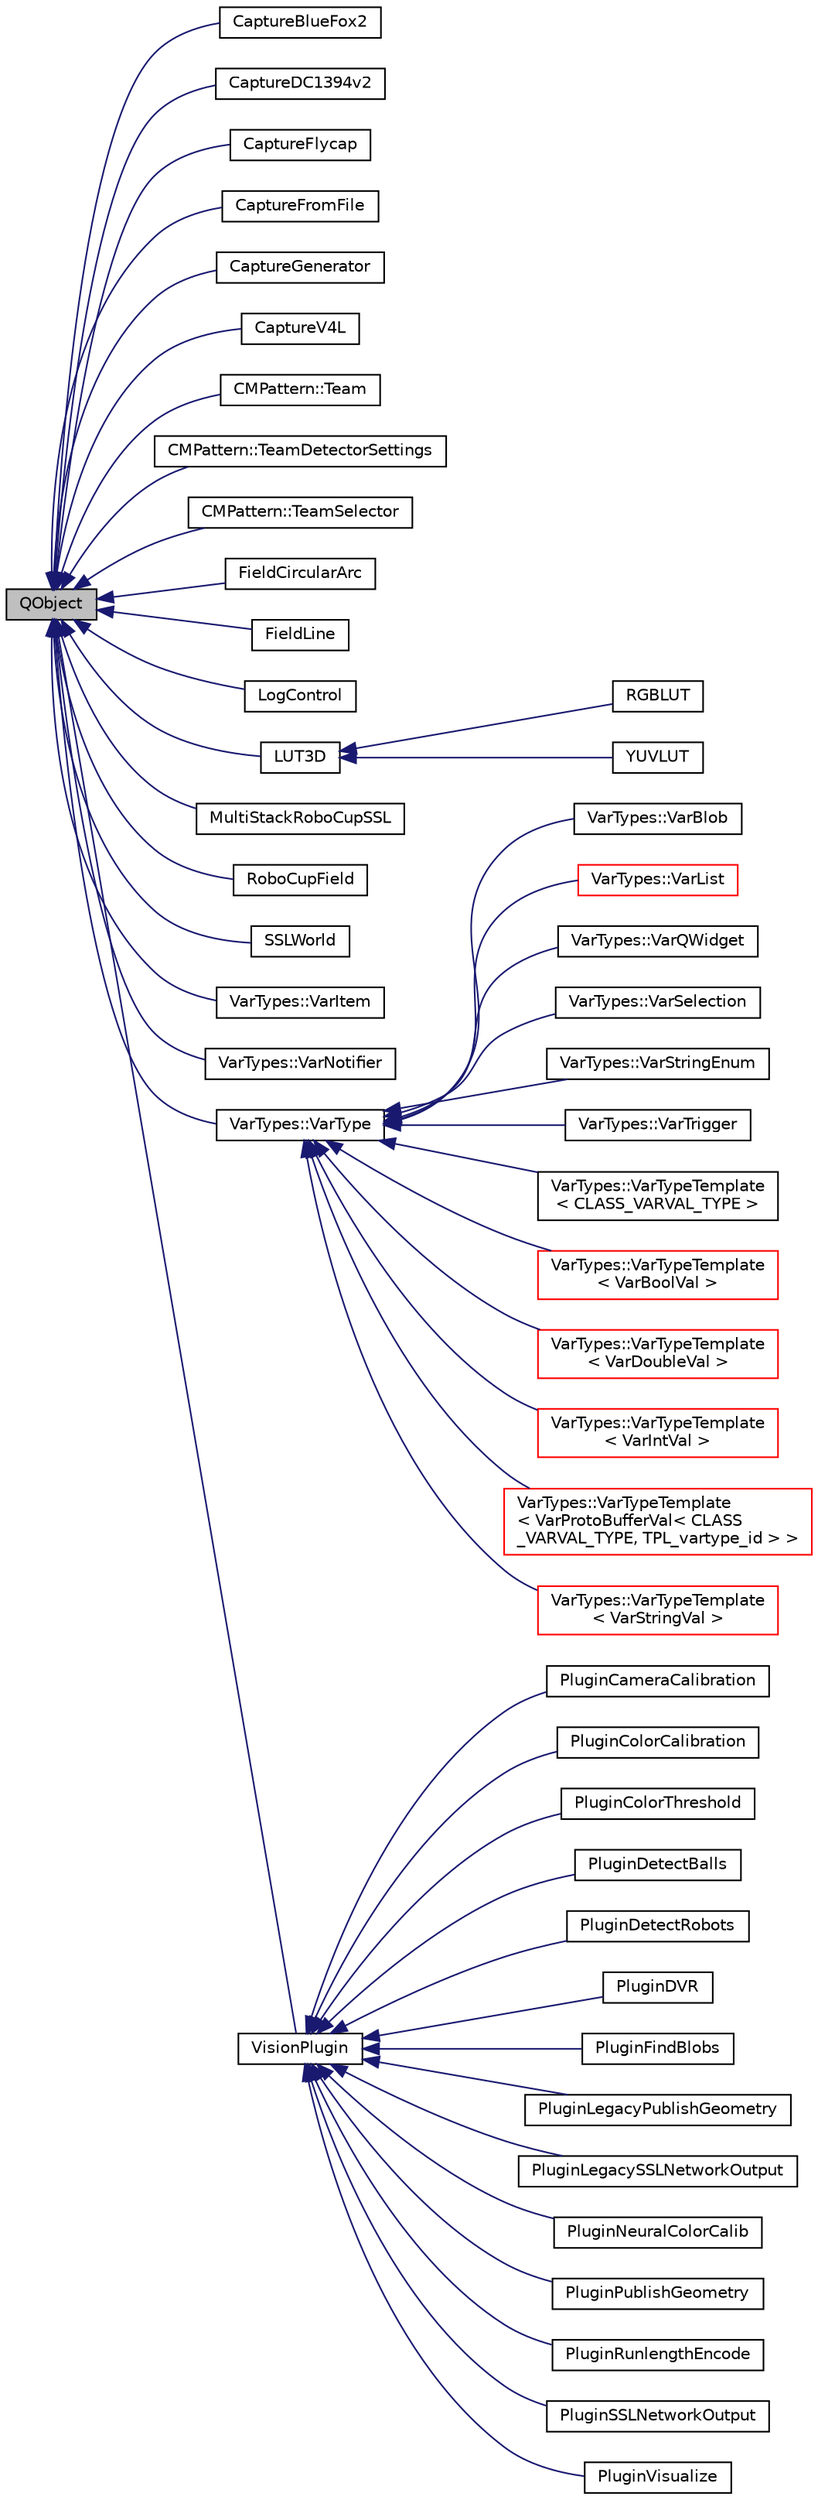 digraph "QObject"
{
 // INTERACTIVE_SVG=YES
  edge [fontname="Helvetica",fontsize="10",labelfontname="Helvetica",labelfontsize="10"];
  node [fontname="Helvetica",fontsize="10",shape=record];
  rankdir="LR";
  Node1 [label="QObject",height=0.2,width=0.4,color="black", fillcolor="grey75", style="filled", fontcolor="black"];
  Node1 -> Node2 [dir="back",color="midnightblue",fontsize="10",style="solid",fontname="Helvetica"];
  Node2 [label="CaptureBlueFox2",height=0.2,width=0.4,color="black", fillcolor="white", style="filled",URL="$d6/d65/class_capture_blue_fox2.html",tooltip="A capture class for Matrix-Vision BlueFox2 cameras. "];
  Node1 -> Node3 [dir="back",color="midnightblue",fontsize="10",style="solid",fontname="Helvetica"];
  Node3 [label="CaptureDC1394v2",height=0.2,width=0.4,color="black", fillcolor="white", style="filled",URL="$d9/db2/class_capture_d_c1394v2.html",tooltip="A libdc1394v2-based Firewire Capture Class. "];
  Node1 -> Node4 [dir="back",color="midnightblue",fontsize="10",style="solid",fontname="Helvetica"];
  Node4 [label="CaptureFlycap",height=0.2,width=0.4,color="black", fillcolor="white", style="filled",URL="$d0/de8/class_capture_flycap.html"];
  Node1 -> Node5 [dir="back",color="midnightblue",fontsize="10",style="solid",fontname="Helvetica"];
  Node5 [label="CaptureFromFile",height=0.2,width=0.4,color="black", fillcolor="white", style="filled",URL="$d7/d6f/class_capture_from_file.html"];
  Node1 -> Node6 [dir="back",color="midnightblue",fontsize="10",style="solid",fontname="Helvetica"];
  Node6 [label="CaptureGenerator",height=0.2,width=0.4,color="black", fillcolor="white", style="filled",URL="$d8/d4a/class_capture_generator.html"];
  Node1 -> Node7 [dir="back",color="midnightblue",fontsize="10",style="solid",fontname="Helvetica"];
  Node7 [label="CaptureV4L",height=0.2,width=0.4,color="black", fillcolor="white", style="filled",URL="$d8/d36/class_capture_v4_l.html",tooltip="A v4l-based USB/Video For Linux Capture Class. "];
  Node1 -> Node8 [dir="back",color="midnightblue",fontsize="10",style="solid",fontname="Helvetica"];
  Node8 [label="CMPattern::Team",height=0.2,width=0.4,color="black", fillcolor="white", style="filled",URL="$dd/d8f/class_c_m_pattern_1_1_team.html"];
  Node1 -> Node9 [dir="back",color="midnightblue",fontsize="10",style="solid",fontname="Helvetica"];
  Node9 [label="CMPattern::TeamDetectorSettings",height=0.2,width=0.4,color="black", fillcolor="white", style="filled",URL="$d2/d12/class_c_m_pattern_1_1_team_detector_settings.html"];
  Node1 -> Node10 [dir="back",color="midnightblue",fontsize="10",style="solid",fontname="Helvetica"];
  Node10 [label="CMPattern::TeamSelector",height=0.2,width=0.4,color="black", fillcolor="white", style="filled",URL="$da/d75/class_c_m_pattern_1_1_team_selector.html"];
  Node1 -> Node11 [dir="back",color="midnightblue",fontsize="10",style="solid",fontname="Helvetica"];
  Node11 [label="FieldCircularArc",height=0.2,width=0.4,color="black", fillcolor="white", style="filled",URL="$da/d15/class_field_circular_arc.html"];
  Node1 -> Node12 [dir="back",color="midnightblue",fontsize="10",style="solid",fontname="Helvetica"];
  Node12 [label="FieldLine",height=0.2,width=0.4,color="black", fillcolor="white", style="filled",URL="$db/dda/class_field_line.html"];
  Node1 -> Node13 [dir="back",color="midnightblue",fontsize="10",style="solid",fontname="Helvetica"];
  Node13 [label="LogControl",height=0.2,width=0.4,color="black", fillcolor="white", style="filled",URL="$d5/d0b/class_log_control.html"];
  Node1 -> Node14 [dir="back",color="midnightblue",fontsize="10",style="solid",fontname="Helvetica"];
  Node14 [label="LUT3D",height=0.2,width=0.4,color="black", fillcolor="white", style="filled",URL="$d7/d15/class_l_u_t3_d.html",tooltip="A general 3D LUT class, allowing fast bit-wise lookup. "];
  Node14 -> Node15 [dir="back",color="midnightblue",fontsize="10",style="solid",fontname="Helvetica"];
  Node15 [label="RGBLUT",height=0.2,width=0.4,color="black", fillcolor="white", style="filled",URL="$df/d67/class_r_g_b_l_u_t.html",tooltip="A 3D RGB LUT. "];
  Node14 -> Node16 [dir="back",color="midnightblue",fontsize="10",style="solid",fontname="Helvetica"];
  Node16 [label="YUVLUT",height=0.2,width=0.4,color="black", fillcolor="white", style="filled",URL="$d6/d88/class_y_u_v_l_u_t.html",tooltip="A 3D YUV LUT. "];
  Node1 -> Node17 [dir="back",color="midnightblue",fontsize="10",style="solid",fontname="Helvetica"];
  Node17 [label="MultiStackRoboCupSSL",height=0.2,width=0.4,color="black", fillcolor="white", style="filled",URL="$d0/d9b/class_multi_stack_robo_cup_s_s_l.html",tooltip="The multi-camera vision processing stack used for the RoboCup SSL vision system. "];
  Node1 -> Node18 [dir="back",color="midnightblue",fontsize="10",style="solid",fontname="Helvetica"];
  Node18 [label="RoboCupField",height=0.2,width=0.4,color="black", fillcolor="white", style="filled",URL="$d2/d6f/class_robo_cup_field.html",tooltip="Definition of all variables for a symmetric, regulation-style RoboCup SSL field. "];
  Node1 -> Node19 [dir="back",color="midnightblue",fontsize="10",style="solid",fontname="Helvetica"];
  Node19 [label="SSLWorld",height=0.2,width=0.4,color="black", fillcolor="white", style="filled",URL="$d9/d7f/class_s_s_l_world.html"];
  Node1 -> Node20 [dir="back",color="midnightblue",fontsize="10",style="solid",fontname="Helvetica"];
  Node20 [label="VarTypes::VarItem",height=0.2,width=0.4,color="black", fillcolor="white", style="filled",URL="$d3/d53/class_var_types_1_1_var_item.html",tooltip="The &#39;item&#39; inheriting QStandardItem for displaying VarTypes in the QT4 Item-Model. "];
  Node1 -> Node21 [dir="back",color="midnightblue",fontsize="10",style="solid",fontname="Helvetica"];
  Node21 [label="VarTypes::VarNotifier",height=0.2,width=0.4,color="black", fillcolor="white", style="filled",URL="$d6/d76/class_var_types_1_1_var_notifier.html",tooltip="A helper class which accumulates the occurence of VarType changes. "];
  Node1 -> Node22 [dir="back",color="midnightblue",fontsize="10",style="solid",fontname="Helvetica"];
  Node22 [label="VarTypes::VarType",height=0.2,width=0.4,color="black", fillcolor="white", style="filled",URL="$d4/d59/class_var_types_1_1_var_type.html",tooltip="The base class of the VarTypes system. "];
  Node22 -> Node23 [dir="back",color="midnightblue",fontsize="10",style="solid",fontname="Helvetica"];
  Node23 [label="VarTypes::VarBlob",height=0.2,width=0.4,color="black", fillcolor="white", style="filled",URL="$d3/dac/class_var_types_1_1_var_blob.html",tooltip="A Vartype for storing binary data. "];
  Node22 -> Node24 [dir="back",color="midnightblue",fontsize="10",style="solid",fontname="Helvetica"];
  Node24 [label="VarTypes::VarList",height=0.2,width=0.4,color="red", fillcolor="white", style="filled",URL="$d1/d74/class_var_types_1_1_var_list.html",tooltip="This is the list type of the VarTypes system. "];
  Node22 -> Node25 [dir="back",color="midnightblue",fontsize="10",style="solid",fontname="Helvetica"];
  Node25 [label="VarTypes::VarQWidget",height=0.2,width=0.4,color="black", fillcolor="white", style="filled",URL="$d4/d8a/class_var_types_1_1_var_q_widget.html",tooltip="An Vartype for embedding QWidgets into the Var-tree. "];
  Node22 -> Node26 [dir="back",color="midnightblue",fontsize="10",style="solid",fontname="Helvetica"];
  Node26 [label="VarTypes::VarSelection",height=0.2,width=0.4,color="black", fillcolor="white", style="filled",URL="$de/d3e/class_var_types_1_1_var_selection.html",tooltip="This is the multi-selection VarType of the VarTypes system. "];
  Node22 -> Node27 [dir="back",color="midnightblue",fontsize="10",style="solid",fontname="Helvetica"];
  Node27 [label="VarTypes::VarStringEnum",height=0.2,width=0.4,color="black", fillcolor="white", style="filled",URL="$dc/d6f/class_var_types_1_1_var_string_enum.html",tooltip="This is the string enumeration VarType of the VarTypes system. "];
  Node22 -> Node28 [dir="back",color="midnightblue",fontsize="10",style="solid",fontname="Helvetica"];
  Node28 [label="VarTypes::VarTrigger",height=0.2,width=0.4,color="black", fillcolor="white", style="filled",URL="$d8/d89/class_var_types_1_1_var_trigger.html",tooltip="This is a Trigger-like VarType of the VarTypes system. "];
  Node22 -> Node29 [dir="back",color="midnightblue",fontsize="10",style="solid",fontname="Helvetica"];
  Node29 [label="VarTypes::VarTypeTemplate\l\< CLASS_VARVAL_TYPE \>",height=0.2,width=0.4,color="black", fillcolor="white", style="filled",URL="$d7/d38/class_var_types_1_1_var_type_template.html"];
  Node22 -> Node30 [dir="back",color="midnightblue",fontsize="10",style="solid",fontname="Helvetica"];
  Node30 [label="VarTypes::VarTypeTemplate\l\< VarBoolVal \>",height=0.2,width=0.4,color="red", fillcolor="white", style="filled",URL="$d7/d38/class_var_types_1_1_var_type_template.html"];
  Node22 -> Node31 [dir="back",color="midnightblue",fontsize="10",style="solid",fontname="Helvetica"];
  Node31 [label="VarTypes::VarTypeTemplate\l\< VarDoubleVal \>",height=0.2,width=0.4,color="red", fillcolor="white", style="filled",URL="$d7/d38/class_var_types_1_1_var_type_template.html"];
  Node22 -> Node32 [dir="back",color="midnightblue",fontsize="10",style="solid",fontname="Helvetica"];
  Node32 [label="VarTypes::VarTypeTemplate\l\< VarIntVal \>",height=0.2,width=0.4,color="red", fillcolor="white", style="filled",URL="$d7/d38/class_var_types_1_1_var_type_template.html"];
  Node22 -> Node33 [dir="back",color="midnightblue",fontsize="10",style="solid",fontname="Helvetica"];
  Node33 [label="VarTypes::VarTypeTemplate\l\< VarProtoBufferVal\< CLASS\l_VARVAL_TYPE, TPL_vartype_id \> \>",height=0.2,width=0.4,color="red", fillcolor="white", style="filled",URL="$d7/d38/class_var_types_1_1_var_type_template.html"];
  Node22 -> Node34 [dir="back",color="midnightblue",fontsize="10",style="solid",fontname="Helvetica"];
  Node34 [label="VarTypes::VarTypeTemplate\l\< VarStringVal \>",height=0.2,width=0.4,color="red", fillcolor="white", style="filled",URL="$d7/d38/class_var_types_1_1_var_type_template.html"];
  Node1 -> Node35 [dir="back",color="midnightblue",fontsize="10",style="solid",fontname="Helvetica"];
  Node35 [label="VisionPlugin",height=0.2,width=0.4,color="black", fillcolor="white", style="filled",URL="$d8/d1e/class_vision_plugin.html",tooltip="A base class for general vision processing plugin. "];
  Node35 -> Node36 [dir="back",color="midnightblue",fontsize="10",style="solid",fontname="Helvetica"];
  Node36 [label="PluginCameraCalibration",height=0.2,width=0.4,color="black", fillcolor="white", style="filled",URL="$d7/de5/class_plugin_camera_calibration.html"];
  Node35 -> Node37 [dir="back",color="midnightblue",fontsize="10",style="solid",fontname="Helvetica"];
  Node37 [label="PluginColorCalibration",height=0.2,width=0.4,color="black", fillcolor="white", style="filled",URL="$dc/d0e/class_plugin_color_calibration.html"];
  Node35 -> Node38 [dir="back",color="midnightblue",fontsize="10",style="solid",fontname="Helvetica"];
  Node38 [label="PluginColorThreshold",height=0.2,width=0.4,color="black", fillcolor="white", style="filled",URL="$da/d9e/class_plugin_color_threshold.html"];
  Node35 -> Node39 [dir="back",color="midnightblue",fontsize="10",style="solid",fontname="Helvetica"];
  Node39 [label="PluginDetectBalls",height=0.2,width=0.4,color="black", fillcolor="white", style="filled",URL="$da/d5c/class_plugin_detect_balls.html"];
  Node35 -> Node40 [dir="back",color="midnightblue",fontsize="10",style="solid",fontname="Helvetica"];
  Node40 [label="PluginDetectRobots",height=0.2,width=0.4,color="black", fillcolor="white", style="filled",URL="$de/d27/class_plugin_detect_robots.html"];
  Node35 -> Node41 [dir="back",color="midnightblue",fontsize="10",style="solid",fontname="Helvetica"];
  Node41 [label="PluginDVR",height=0.2,width=0.4,color="black", fillcolor="white", style="filled",URL="$df/d79/class_plugin_d_v_r.html"];
  Node35 -> Node42 [dir="back",color="midnightblue",fontsize="10",style="solid",fontname="Helvetica"];
  Node42 [label="PluginFindBlobs",height=0.2,width=0.4,color="black", fillcolor="white", style="filled",URL="$d4/d88/class_plugin_find_blobs.html"];
  Node35 -> Node43 [dir="back",color="midnightblue",fontsize="10",style="solid",fontname="Helvetica"];
  Node43 [label="PluginLegacyPublishGeometry",height=0.2,width=0.4,color="black", fillcolor="white", style="filled",URL="$da/da8/class_plugin_legacy_publish_geometry.html"];
  Node35 -> Node44 [dir="back",color="midnightblue",fontsize="10",style="solid",fontname="Helvetica"];
  Node44 [label="PluginLegacySSLNetworkOutput",height=0.2,width=0.4,color="black", fillcolor="white", style="filled",URL="$df/d12/class_plugin_legacy_s_s_l_network_output.html"];
  Node35 -> Node45 [dir="back",color="midnightblue",fontsize="10",style="solid",fontname="Helvetica"];
  Node45 [label="PluginNeuralColorCalib",height=0.2,width=0.4,color="black", fillcolor="white", style="filled",URL="$d3/d7c/class_plugin_neural_color_calib.html"];
  Node35 -> Node46 [dir="back",color="midnightblue",fontsize="10",style="solid",fontname="Helvetica"];
  Node46 [label="PluginPublishGeometry",height=0.2,width=0.4,color="black", fillcolor="white", style="filled",URL="$d5/db6/class_plugin_publish_geometry.html"];
  Node35 -> Node47 [dir="back",color="midnightblue",fontsize="10",style="solid",fontname="Helvetica"];
  Node47 [label="PluginRunlengthEncode",height=0.2,width=0.4,color="black", fillcolor="white", style="filled",URL="$dd/d41/class_plugin_runlength_encode.html"];
  Node35 -> Node48 [dir="back",color="midnightblue",fontsize="10",style="solid",fontname="Helvetica"];
  Node48 [label="PluginSSLNetworkOutput",height=0.2,width=0.4,color="black", fillcolor="white", style="filled",URL="$d4/da3/class_plugin_s_s_l_network_output.html"];
  Node35 -> Node49 [dir="back",color="midnightblue",fontsize="10",style="solid",fontname="Helvetica"];
  Node49 [label="PluginVisualize",height=0.2,width=0.4,color="black", fillcolor="white", style="filled",URL="$db/d09/class_plugin_visualize.html"];
}
